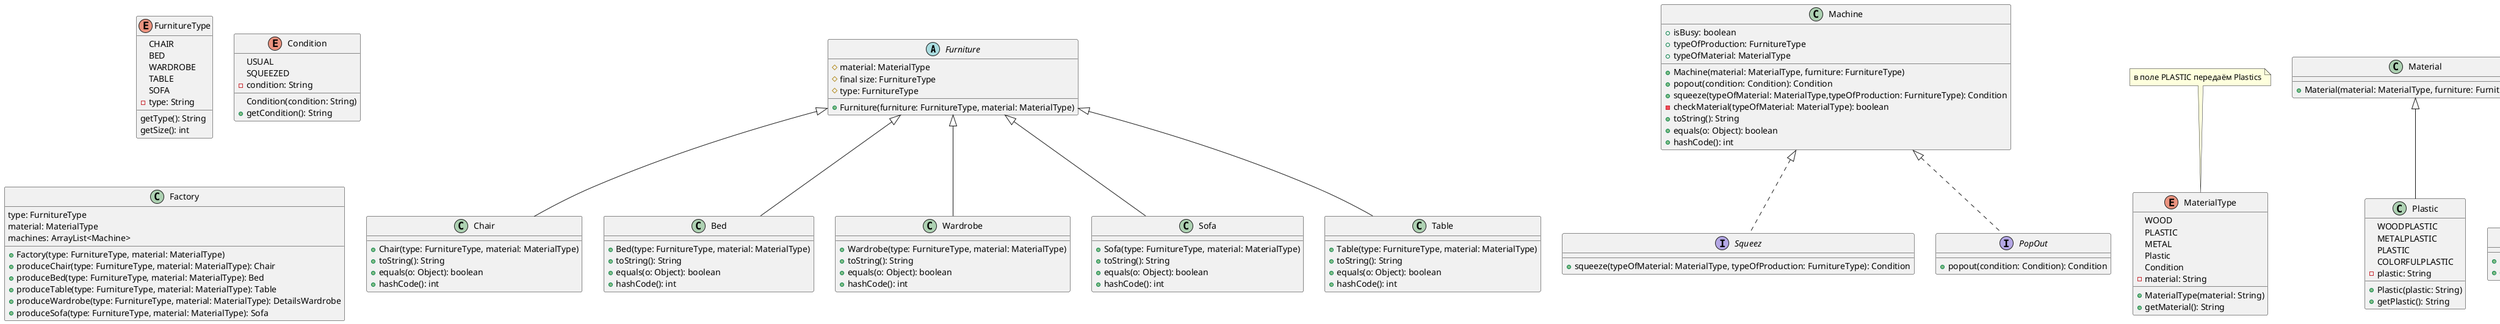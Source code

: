 @startuml
abstract class Furniture{
+Furniture(furniture: FurnitureType, material: MaterialType)
# material: MaterialType
# final size: FurnitureType
# type: FurnitureType

}

enum FurnitureType{
CHAIR
BED
WARDROBE
TABLE
SOFA
- type: String
getType(): String
getSize(): int
}

Furniture <|-- Chair
Furniture <|-- Bed
Furniture <|-- Wardrobe
Furniture <|-- Sofa
Furniture <|-- Table

class Chair{
+Chair(type: FurnitureType, material: MaterialType)
+toString(): String
+equals(o: Object): boolean
+hashCode(): int
}
class Bed{
+Bed(type: FurnitureType, material: MaterialType)
+toString(): String
+equals(o: Object): boolean
+hashCode(): int
}
class Table{
+Table(type: FurnitureType, material: MaterialType)
+toString(): String
+equals(o: Object): boolean
+hashCode(): int
}
class Sofa{
+Sofa(type: FurnitureType, material: MaterialType)
+toString(): String
+equals(o: Object): boolean
+hashCode(): int
}
class Wardrobe{
+Wardrobe(type: FurnitureType, material: MaterialType)
+toString(): String
+equals(o: Object): boolean
+hashCode(): int
}


interface Squeez{
+squeeze(typeOfMaterial: MaterialType, typeOfProduction: FurnitureType): Condition
}
interface PopOut{
+popout(condition: Condition): Condition
}


class Machine{
+Machine(material: MaterialType, furniture: FurnitureType)
+isBusy: boolean
+typeOfProduction: FurnitureType
+typeOfMaterial: MaterialType
+popout(condition: Condition): Condition
+squeeze(typeOfMaterial: MaterialType,typeOfProduction: FurnitureType): Condition
-checkMaterial(typeOfMaterial: MaterialType): boolean
+toString(): String
+equals(o: Object): boolean
+hashCode(): int
}

Machine <|.. Squeez
Machine <|.. PopOut


enum Condition{
USUAL
SQUEEZED
Condition(condition: String)
-condition: String
+getCondition(): String
}


enum MaterialType{
WOOD
PLASTIC
METAL
Plastic
Condition
+MaterialType(material: String)
-material: String
+getMaterial(): String
}

note "в поле PLASTIC передаём Plastics" as n1
n1 .. MaterialType


enum Plastic {
WOODPLASTIC
METALPLASTIC
PLASTIC
COLORFULPLASTIC
+Plastic(plastic: String)
-plastic: String
+getPlastic(): String
}

class Material{
+Material(material: MaterialType, furniture: FurnitureType)
}


Material <|-- Plastic

class Plastic {}

Exception <|-- UnsupportedMaterialException
class UnsupportedMaterialException{
+UnsupportedMaterialException(material: MaterialType)
+getMessage(): String
}

class Factory{
+Factory(type: FurnitureType, material: MaterialType)
type: FurnitureType
material: MaterialType
machines: ArrayList<Machine>
+produceChair(type: FurnitureType, material: MaterialType): Chair
+produceBed(type: FurnitureType, material: MaterialType): Bed
+produceTable(type: FurnitureType, material: MaterialType): Table
+produceWardrobe(type: FurnitureType, material: MaterialType): DetailsWardrobe
+produceSofa(type: FurnitureType, material: MaterialType): Sofa
}


@enduml

